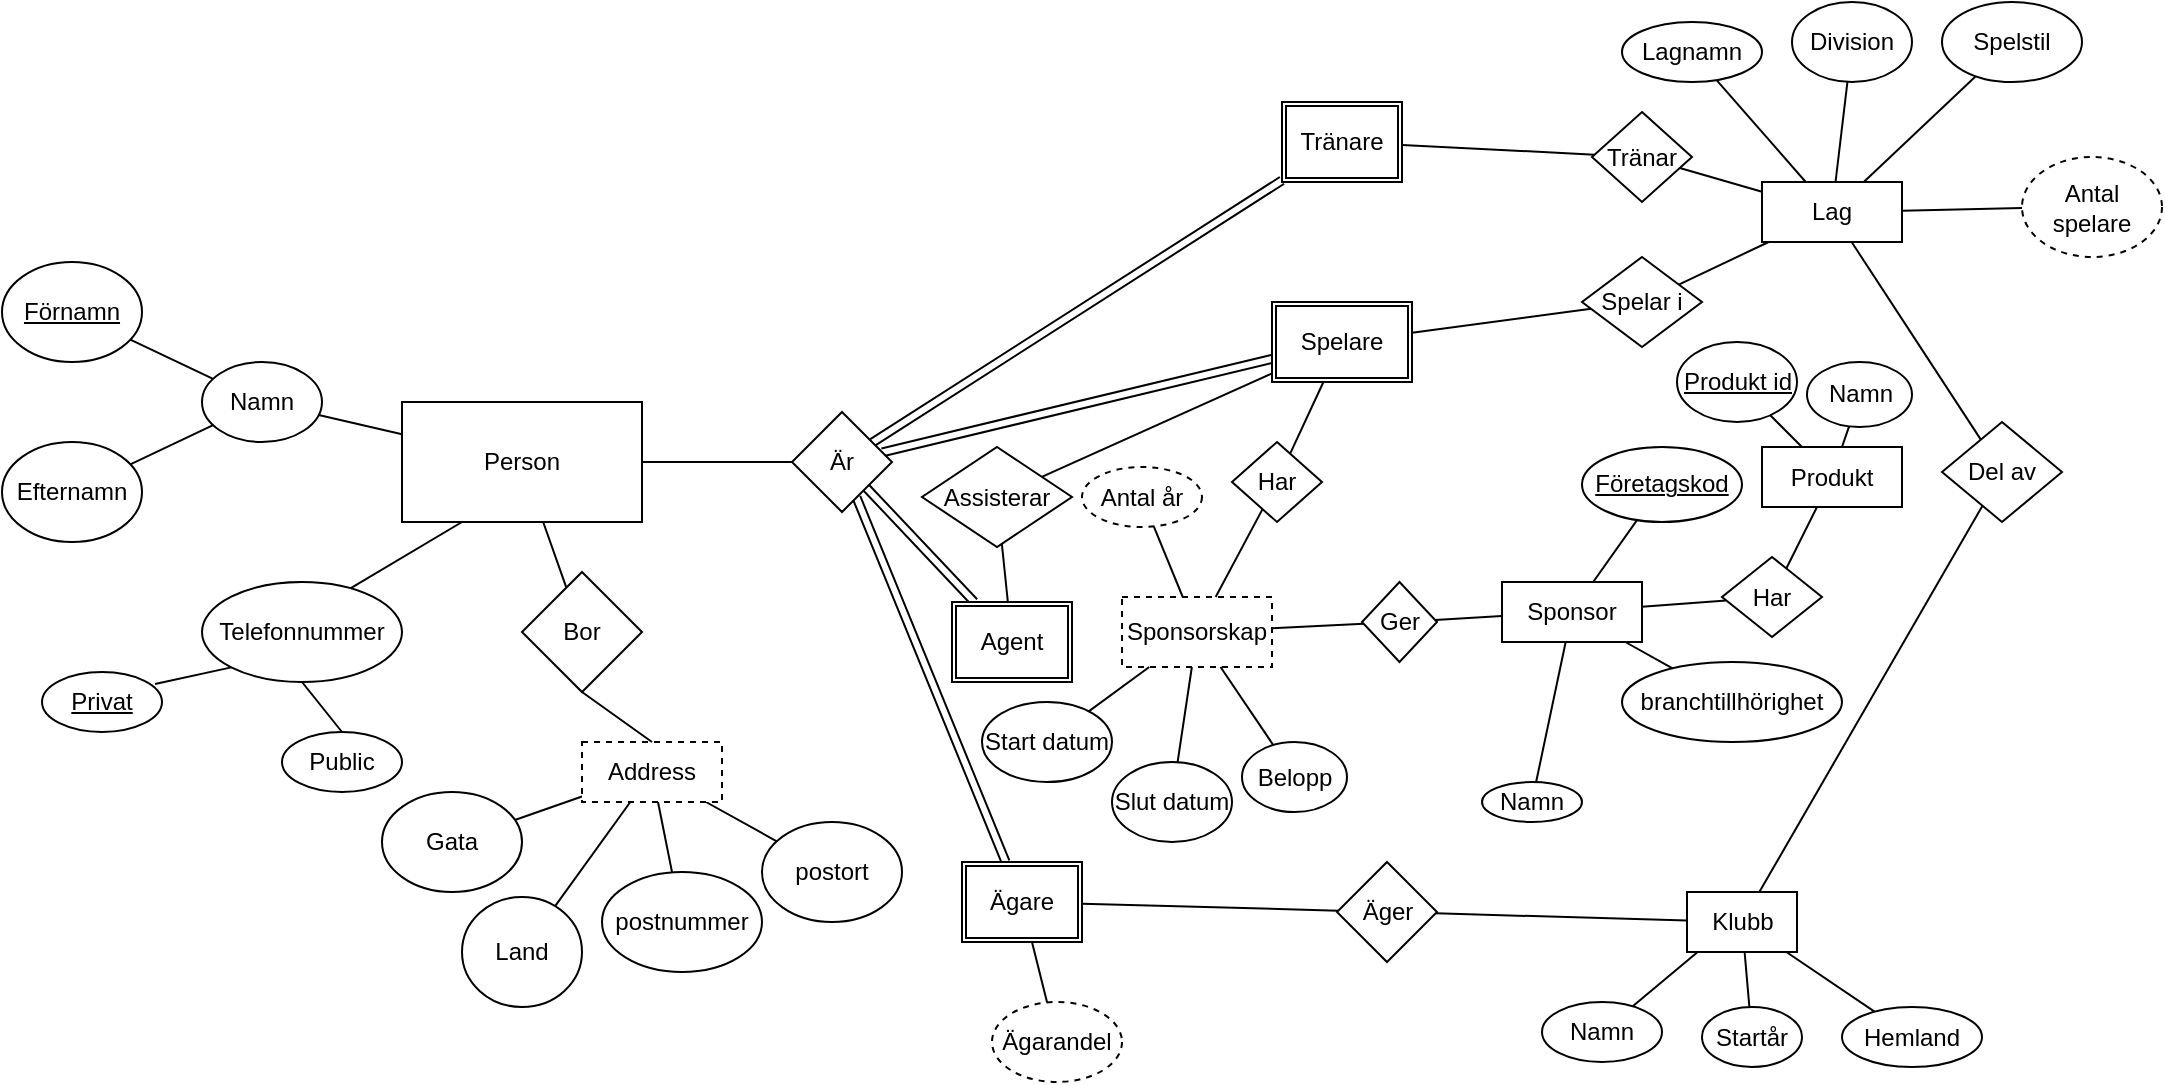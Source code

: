<mxfile version="14.2.9" type="github">
  <diagram id="R2lEEEUBdFMjLlhIrx00" name="Page-1">
    <mxGraphModel dx="981" dy="556" grid="1" gridSize="10" guides="1" tooltips="1" connect="1" arrows="1" fold="1" page="1" pageScale="1" pageWidth="850" pageHeight="1100" math="0" shadow="0" extFonts="Permanent Marker^https://fonts.googleapis.com/css?family=Permanent+Marker">
      <root>
        <mxCell id="0" />
        <mxCell id="1" parent="0" />
        <mxCell id="Y-o8OTaq_7tzzy2GkSMv-12" style="orthogonalLoop=1;jettySize=auto;html=1;rounded=0;endArrow=none;endFill=0;" edge="1" parent="1" source="Y-o8OTaq_7tzzy2GkSMv-2" target="Y-o8OTaq_7tzzy2GkSMv-11">
          <mxGeometry relative="1" as="geometry" />
        </mxCell>
        <mxCell id="Y-o8OTaq_7tzzy2GkSMv-22" style="edgeStyle=none;rounded=0;orthogonalLoop=1;jettySize=auto;html=1;endArrow=none;endFill=0;strokeColor=#000000;" edge="1" parent="1" source="Y-o8OTaq_7tzzy2GkSMv-2" target="Y-o8OTaq_7tzzy2GkSMv-20">
          <mxGeometry relative="1" as="geometry">
            <mxPoint x="220" y="320" as="targetPoint" />
          </mxGeometry>
        </mxCell>
        <mxCell id="Y-o8OTaq_7tzzy2GkSMv-29" style="edgeStyle=none;rounded=0;orthogonalLoop=1;jettySize=auto;html=1;exitX=0.25;exitY=1;exitDx=0;exitDy=0;entryX=0.742;entryY=0.063;entryDx=0;entryDy=0;entryPerimeter=0;endArrow=none;endFill=0;strokeColor=#000000;" edge="1" parent="1" source="Y-o8OTaq_7tzzy2GkSMv-2" target="Y-o8OTaq_7tzzy2GkSMv-26">
          <mxGeometry relative="1" as="geometry" />
        </mxCell>
        <mxCell id="Y-o8OTaq_7tzzy2GkSMv-43" style="edgeStyle=none;rounded=0;orthogonalLoop=1;jettySize=auto;html=1;endArrow=none;endFill=0;strokeColor=#000000;" edge="1" parent="1" source="Y-o8OTaq_7tzzy2GkSMv-2" target="Y-o8OTaq_7tzzy2GkSMv-42">
          <mxGeometry relative="1" as="geometry" />
        </mxCell>
        <mxCell id="Y-o8OTaq_7tzzy2GkSMv-2" value="Person" style="rounded=0;whiteSpace=wrap;html=1;" vertex="1" parent="1">
          <mxGeometry x="230" y="370" width="120" height="60" as="geometry" />
        </mxCell>
        <mxCell id="Y-o8OTaq_7tzzy2GkSMv-13" style="edgeStyle=none;rounded=0;orthogonalLoop=1;jettySize=auto;html=1;endArrow=none;endFill=0;strokeColor=#000000;shape=link;" edge="1" parent="1" source="Y-o8OTaq_7tzzy2GkSMv-11" target="Y-o8OTaq_7tzzy2GkSMv-47">
          <mxGeometry relative="1" as="geometry">
            <mxPoint x="600" y="275" as="targetPoint" />
            <mxPoint x="500" y="350" as="sourcePoint" />
          </mxGeometry>
        </mxCell>
        <mxCell id="Y-o8OTaq_7tzzy2GkSMv-14" style="edgeStyle=none;rounded=0;orthogonalLoop=1;jettySize=auto;html=1;endArrow=none;endFill=0;strokeColor=#000000;shape=link;" edge="1" parent="1" source="Y-o8OTaq_7tzzy2GkSMv-11" target="Y-o8OTaq_7tzzy2GkSMv-50">
          <mxGeometry relative="1" as="geometry">
            <mxPoint x="660" y="360" as="targetPoint" />
          </mxGeometry>
        </mxCell>
        <mxCell id="Y-o8OTaq_7tzzy2GkSMv-16" style="edgeStyle=none;rounded=0;orthogonalLoop=1;jettySize=auto;html=1;endArrow=none;endFill=0;strokeColor=#000000;shape=link;" edge="1" parent="1" source="Y-o8OTaq_7tzzy2GkSMv-11" target="Y-o8OTaq_7tzzy2GkSMv-51">
          <mxGeometry relative="1" as="geometry">
            <mxPoint x="640" y="570" as="targetPoint" />
          </mxGeometry>
        </mxCell>
        <mxCell id="Y-o8OTaq_7tzzy2GkSMv-17" style="edgeStyle=none;rounded=0;orthogonalLoop=1;jettySize=auto;html=1;endArrow=none;endFill=0;strokeColor=#000000;shape=link;" edge="1" parent="1" source="Y-o8OTaq_7tzzy2GkSMv-11" target="Y-o8OTaq_7tzzy2GkSMv-48">
          <mxGeometry relative="1" as="geometry">
            <mxPoint x="560" y="390" as="sourcePoint" />
            <mxPoint x="640" y="445" as="targetPoint" />
          </mxGeometry>
        </mxCell>
        <mxCell id="Y-o8OTaq_7tzzy2GkSMv-11" value="Är" style="rhombus;whiteSpace=wrap;html=1;strokeColor=#000000;" vertex="1" parent="1">
          <mxGeometry x="425" y="375" width="50" height="50" as="geometry" />
        </mxCell>
        <mxCell id="Y-o8OTaq_7tzzy2GkSMv-38" style="edgeStyle=none;rounded=0;orthogonalLoop=1;jettySize=auto;html=1;endArrow=none;endFill=0;strokeColor=#000000;" edge="1" parent="1" source="Y-o8OTaq_7tzzy2GkSMv-18" target="Y-o8OTaq_7tzzy2GkSMv-34">
          <mxGeometry relative="1" as="geometry" />
        </mxCell>
        <mxCell id="Y-o8OTaq_7tzzy2GkSMv-39" style="edgeStyle=none;rounded=0;orthogonalLoop=1;jettySize=auto;html=1;endArrow=none;endFill=0;strokeColor=#000000;" edge="1" parent="1" source="Y-o8OTaq_7tzzy2GkSMv-18" target="Y-o8OTaq_7tzzy2GkSMv-33">
          <mxGeometry relative="1" as="geometry">
            <mxPoint x="300" y="607" as="targetPoint" />
          </mxGeometry>
        </mxCell>
        <mxCell id="Y-o8OTaq_7tzzy2GkSMv-40" style="edgeStyle=none;rounded=0;orthogonalLoop=1;jettySize=auto;html=1;endArrow=none;endFill=0;strokeColor=#000000;" edge="1" parent="1" source="Y-o8OTaq_7tzzy2GkSMv-18" target="Y-o8OTaq_7tzzy2GkSMv-35">
          <mxGeometry relative="1" as="geometry" />
        </mxCell>
        <mxCell id="Y-o8OTaq_7tzzy2GkSMv-41" style="edgeStyle=none;rounded=0;orthogonalLoop=1;jettySize=auto;html=1;endArrow=none;endFill=0;strokeColor=#000000;" edge="1" parent="1" source="Y-o8OTaq_7tzzy2GkSMv-18" target="Y-o8OTaq_7tzzy2GkSMv-36">
          <mxGeometry relative="1" as="geometry" />
        </mxCell>
        <mxCell id="Y-o8OTaq_7tzzy2GkSMv-18" value="Address" style="rounded=0;whiteSpace=wrap;html=1;strokeColor=#000000;dashed=1;" vertex="1" parent="1">
          <mxGeometry x="320" y="540" width="70" height="30" as="geometry" />
        </mxCell>
        <mxCell id="Y-o8OTaq_7tzzy2GkSMv-23" style="edgeStyle=none;rounded=0;orthogonalLoop=1;jettySize=auto;html=1;endArrow=none;endFill=0;strokeColor=#000000;" edge="1" parent="1" source="Y-o8OTaq_7tzzy2GkSMv-20" target="Y-o8OTaq_7tzzy2GkSMv-21">
          <mxGeometry relative="1" as="geometry">
            <mxPoint x="122" y="300" as="sourcePoint" />
            <mxPoint x="130" y="290" as="targetPoint" />
          </mxGeometry>
        </mxCell>
        <mxCell id="Y-o8OTaq_7tzzy2GkSMv-25" style="edgeStyle=none;rounded=0;orthogonalLoop=1;jettySize=auto;html=1;endArrow=none;endFill=0;strokeColor=#000000;" edge="1" parent="1" source="Y-o8OTaq_7tzzy2GkSMv-20" target="Y-o8OTaq_7tzzy2GkSMv-24">
          <mxGeometry relative="1" as="geometry">
            <mxPoint x="129" y="440" as="sourcePoint" />
            <mxPoint x="129" y="440" as="targetPoint" />
          </mxGeometry>
        </mxCell>
        <mxCell id="Y-o8OTaq_7tzzy2GkSMv-20" value="Namn" style="ellipse;whiteSpace=wrap;html=1;strokeColor=#000000;" vertex="1" parent="1">
          <mxGeometry x="130" y="350" width="60" height="40" as="geometry" />
        </mxCell>
        <mxCell id="Y-o8OTaq_7tzzy2GkSMv-21" value="&lt;u&gt;Förnamn&lt;/u&gt;" style="ellipse;whiteSpace=wrap;html=1;strokeColor=#000000;" vertex="1" parent="1">
          <mxGeometry x="30" y="300" width="70" height="50" as="geometry" />
        </mxCell>
        <mxCell id="Y-o8OTaq_7tzzy2GkSMv-24" value="Efternamn" style="ellipse;whiteSpace=wrap;html=1;strokeColor=#000000;" vertex="1" parent="1">
          <mxGeometry x="30" y="390" width="70" height="50" as="geometry" />
        </mxCell>
        <mxCell id="Y-o8OTaq_7tzzy2GkSMv-30" style="edgeStyle=none;rounded=0;orthogonalLoop=1;jettySize=auto;html=1;exitX=0;exitY=1;exitDx=0;exitDy=0;entryX=0.942;entryY=0.2;entryDx=0;entryDy=0;entryPerimeter=0;endArrow=none;endFill=0;strokeColor=#000000;" edge="1" parent="1" source="Y-o8OTaq_7tzzy2GkSMv-26" target="Y-o8OTaq_7tzzy2GkSMv-27">
          <mxGeometry relative="1" as="geometry" />
        </mxCell>
        <mxCell id="Y-o8OTaq_7tzzy2GkSMv-31" style="edgeStyle=none;rounded=0;orthogonalLoop=1;jettySize=auto;html=1;exitX=0.5;exitY=1;exitDx=0;exitDy=0;entryX=0.5;entryY=0;entryDx=0;entryDy=0;endArrow=none;endFill=0;strokeColor=#000000;" edge="1" parent="1" source="Y-o8OTaq_7tzzy2GkSMv-26" target="Y-o8OTaq_7tzzy2GkSMv-28">
          <mxGeometry relative="1" as="geometry" />
        </mxCell>
        <mxCell id="Y-o8OTaq_7tzzy2GkSMv-26" value="Telefonnummer" style="ellipse;whiteSpace=wrap;html=1;strokeColor=#000000;" vertex="1" parent="1">
          <mxGeometry x="130" y="460" width="100" height="50" as="geometry" />
        </mxCell>
        <mxCell id="Y-o8OTaq_7tzzy2GkSMv-27" value="&lt;u&gt;Privat&lt;/u&gt;" style="ellipse;whiteSpace=wrap;html=1;strokeColor=#000000;" vertex="1" parent="1">
          <mxGeometry x="50" y="505" width="60" height="30" as="geometry" />
        </mxCell>
        <mxCell id="Y-o8OTaq_7tzzy2GkSMv-28" value="Public" style="ellipse;whiteSpace=wrap;html=1;strokeColor=#000000;" vertex="1" parent="1">
          <mxGeometry x="170" y="535" width="60" height="30" as="geometry" />
        </mxCell>
        <mxCell id="Y-o8OTaq_7tzzy2GkSMv-33" value="Land" style="ellipse;whiteSpace=wrap;html=1;strokeColor=#000000;" vertex="1" parent="1">
          <mxGeometry x="260" y="617.5" width="60" height="55" as="geometry" />
        </mxCell>
        <mxCell id="Y-o8OTaq_7tzzy2GkSMv-34" value="Gata" style="ellipse;whiteSpace=wrap;html=1;strokeColor=#000000;" vertex="1" parent="1">
          <mxGeometry x="220" y="565" width="70" height="50" as="geometry" />
        </mxCell>
        <mxCell id="Y-o8OTaq_7tzzy2GkSMv-35" value="postnummer" style="ellipse;whiteSpace=wrap;html=1;strokeColor=#000000;" vertex="1" parent="1">
          <mxGeometry x="330" y="605" width="80" height="50" as="geometry" />
        </mxCell>
        <mxCell id="Y-o8OTaq_7tzzy2GkSMv-36" value="postort" style="ellipse;whiteSpace=wrap;html=1;strokeColor=#000000;" vertex="1" parent="1">
          <mxGeometry x="410" y="580" width="70" height="50" as="geometry" />
        </mxCell>
        <mxCell id="Y-o8OTaq_7tzzy2GkSMv-44" style="edgeStyle=none;rounded=0;orthogonalLoop=1;jettySize=auto;html=1;exitX=0.5;exitY=1;exitDx=0;exitDy=0;entryX=0.5;entryY=0;entryDx=0;entryDy=0;endArrow=none;endFill=0;strokeColor=#000000;" edge="1" parent="1" source="Y-o8OTaq_7tzzy2GkSMv-42" target="Y-o8OTaq_7tzzy2GkSMv-18">
          <mxGeometry relative="1" as="geometry" />
        </mxCell>
        <mxCell id="Y-o8OTaq_7tzzy2GkSMv-42" value="Bor" style="rhombus;whiteSpace=wrap;html=1;strokeColor=#000000;" vertex="1" parent="1">
          <mxGeometry x="290" y="455" width="60" height="60" as="geometry" />
        </mxCell>
        <mxCell id="Y-o8OTaq_7tzzy2GkSMv-46" style="edgeStyle=none;rounded=0;orthogonalLoop=1;jettySize=auto;html=1;exitX=1;exitY=0;exitDx=0;exitDy=0;endArrow=none;endFill=0;strokeColor=#000000;" edge="1" parent="1">
          <mxGeometry relative="1" as="geometry">
            <mxPoint x="930" y="290" as="sourcePoint" />
            <mxPoint x="930" y="290" as="targetPoint" />
          </mxGeometry>
        </mxCell>
        <mxCell id="Y-o8OTaq_7tzzy2GkSMv-76" style="edgeStyle=none;rounded=0;orthogonalLoop=1;jettySize=auto;html=1;endArrow=none;endFill=0;strokeColor=#000000;" edge="1" parent="1" source="Y-o8OTaq_7tzzy2GkSMv-47" target="Y-o8OTaq_7tzzy2GkSMv-73">
          <mxGeometry relative="1" as="geometry" />
        </mxCell>
        <mxCell id="Y-o8OTaq_7tzzy2GkSMv-47" value="Ägare" style="shape=ext;double=1;rounded=0;whiteSpace=wrap;html=1;strokeColor=#000000;" vertex="1" parent="1">
          <mxGeometry x="510" y="600" width="60" height="40" as="geometry" />
        </mxCell>
        <mxCell id="Y-o8OTaq_7tzzy2GkSMv-48" value="Tränare" style="shape=ext;double=1;rounded=0;whiteSpace=wrap;html=1;strokeColor=#000000;" vertex="1" parent="1">
          <mxGeometry x="670" y="220" width="60" height="40" as="geometry" />
        </mxCell>
        <mxCell id="Y-o8OTaq_7tzzy2GkSMv-50" value="Agent" style="shape=ext;double=1;rounded=0;whiteSpace=wrap;html=1;strokeColor=#000000;" vertex="1" parent="1">
          <mxGeometry x="505" y="470" width="60" height="40" as="geometry" />
        </mxCell>
        <mxCell id="Y-o8OTaq_7tzzy2GkSMv-79" style="edgeStyle=none;rounded=0;orthogonalLoop=1;jettySize=auto;html=1;endArrow=none;endFill=0;strokeColor=#000000;" edge="1" parent="1" source="Y-o8OTaq_7tzzy2GkSMv-51" target="Y-o8OTaq_7tzzy2GkSMv-78">
          <mxGeometry relative="1" as="geometry" />
        </mxCell>
        <mxCell id="Y-o8OTaq_7tzzy2GkSMv-51" value="Spelare" style="shape=ext;double=1;rounded=0;whiteSpace=wrap;html=1;strokeColor=#000000;" vertex="1" parent="1">
          <mxGeometry x="665" y="320" width="70" height="40" as="geometry" />
        </mxCell>
        <mxCell id="Y-o8OTaq_7tzzy2GkSMv-66" style="edgeStyle=none;rounded=0;orthogonalLoop=1;jettySize=auto;html=1;endArrow=none;endFill=0;strokeColor=#000000;" edge="1" parent="1" source="Y-o8OTaq_7tzzy2GkSMv-52" target="Y-o8OTaq_7tzzy2GkSMv-55">
          <mxGeometry relative="1" as="geometry" />
        </mxCell>
        <mxCell id="Y-o8OTaq_7tzzy2GkSMv-67" style="edgeStyle=none;rounded=0;orthogonalLoop=1;jettySize=auto;html=1;endArrow=none;endFill=0;strokeColor=#000000;" edge="1" parent="1" source="Y-o8OTaq_7tzzy2GkSMv-52" target="Y-o8OTaq_7tzzy2GkSMv-56">
          <mxGeometry relative="1" as="geometry" />
        </mxCell>
        <mxCell id="Y-o8OTaq_7tzzy2GkSMv-52" value="Lag" style="rounded=0;whiteSpace=wrap;html=1;strokeColor=#000000;" vertex="1" parent="1">
          <mxGeometry x="910" y="260" width="70" height="30" as="geometry" />
        </mxCell>
        <mxCell id="Y-o8OTaq_7tzzy2GkSMv-62" style="edgeStyle=none;rounded=0;orthogonalLoop=1;jettySize=auto;html=1;endArrow=none;endFill=0;strokeColor=#000000;" edge="1" parent="1" source="Y-o8OTaq_7tzzy2GkSMv-53" target="Y-o8OTaq_7tzzy2GkSMv-60">
          <mxGeometry relative="1" as="geometry" />
        </mxCell>
        <mxCell id="Y-o8OTaq_7tzzy2GkSMv-63" style="edgeStyle=none;rounded=0;orthogonalLoop=1;jettySize=auto;html=1;endArrow=none;endFill=0;strokeColor=#000000;" edge="1" parent="1" source="Y-o8OTaq_7tzzy2GkSMv-53" target="Y-o8OTaq_7tzzy2GkSMv-59">
          <mxGeometry relative="1" as="geometry" />
        </mxCell>
        <mxCell id="Y-o8OTaq_7tzzy2GkSMv-64" style="edgeStyle=none;rounded=0;orthogonalLoop=1;jettySize=auto;html=1;exitX=0.75;exitY=0;exitDx=0;exitDy=0;endArrow=none;endFill=0;strokeColor=#000000;" edge="1" parent="1" source="Y-o8OTaq_7tzzy2GkSMv-53" target="Y-o8OTaq_7tzzy2GkSMv-58">
          <mxGeometry relative="1" as="geometry" />
        </mxCell>
        <mxCell id="Y-o8OTaq_7tzzy2GkSMv-77" value="" style="edgeStyle=none;rounded=0;orthogonalLoop=1;jettySize=auto;html=1;endArrow=none;endFill=0;strokeColor=#000000;" edge="1" parent="1" source="Y-o8OTaq_7tzzy2GkSMv-53" target="Y-o8OTaq_7tzzy2GkSMv-73">
          <mxGeometry relative="1" as="geometry" />
        </mxCell>
        <mxCell id="Y-o8OTaq_7tzzy2GkSMv-53" value="Klubb" style="rounded=0;whiteSpace=wrap;html=1;strokeColor=#000000;" vertex="1" parent="1">
          <mxGeometry x="872.5" y="615" width="55" height="30" as="geometry" />
        </mxCell>
        <mxCell id="Y-o8OTaq_7tzzy2GkSMv-55" value="Lagnamn" style="ellipse;whiteSpace=wrap;html=1;strokeColor=#000000;" vertex="1" parent="1">
          <mxGeometry x="840" y="180" width="70" height="30" as="geometry" />
        </mxCell>
        <mxCell id="Y-o8OTaq_7tzzy2GkSMv-56" value="Spelstil" style="ellipse;whiteSpace=wrap;html=1;strokeColor=#000000;" vertex="1" parent="1">
          <mxGeometry x="1000" y="170" width="70" height="40" as="geometry" />
        </mxCell>
        <mxCell id="Y-o8OTaq_7tzzy2GkSMv-58" value="Namn" style="ellipse;whiteSpace=wrap;html=1;strokeColor=#000000;" vertex="1" parent="1">
          <mxGeometry x="800" y="670" width="60" height="30" as="geometry" />
        </mxCell>
        <mxCell id="Y-o8OTaq_7tzzy2GkSMv-59" value="Startår" style="ellipse;whiteSpace=wrap;html=1;strokeColor=#000000;" vertex="1" parent="1">
          <mxGeometry x="880" y="672.5" width="50" height="30" as="geometry" />
        </mxCell>
        <mxCell id="Y-o8OTaq_7tzzy2GkSMv-60" value="Hemland" style="ellipse;whiteSpace=wrap;html=1;strokeColor=#000000;" vertex="1" parent="1">
          <mxGeometry x="950" y="672.5" width="70" height="30" as="geometry" />
        </mxCell>
        <mxCell id="Y-o8OTaq_7tzzy2GkSMv-69" style="edgeStyle=none;rounded=0;orthogonalLoop=1;jettySize=auto;html=1;endArrow=none;endFill=0;strokeColor=#000000;" edge="1" parent="1" source="Y-o8OTaq_7tzzy2GkSMv-68" target="Y-o8OTaq_7tzzy2GkSMv-52">
          <mxGeometry relative="1" as="geometry" />
        </mxCell>
        <mxCell id="Y-o8OTaq_7tzzy2GkSMv-68" value="Division" style="ellipse;whiteSpace=wrap;html=1;strokeColor=#000000;" vertex="1" parent="1">
          <mxGeometry x="925" y="170" width="60" height="40" as="geometry" />
        </mxCell>
        <mxCell id="Y-o8OTaq_7tzzy2GkSMv-72" style="edgeStyle=none;rounded=0;orthogonalLoop=1;jettySize=auto;html=1;endArrow=none;endFill=0;strokeColor=#000000;" edge="1" parent="1" source="Y-o8OTaq_7tzzy2GkSMv-71" target="Y-o8OTaq_7tzzy2GkSMv-52">
          <mxGeometry relative="1" as="geometry" />
        </mxCell>
        <mxCell id="Y-o8OTaq_7tzzy2GkSMv-71" value="Antal spelare" style="ellipse;whiteSpace=wrap;html=1;strokeColor=#000000;dashed=1;" vertex="1" parent="1">
          <mxGeometry x="1040" y="247.5" width="70" height="50" as="geometry" />
        </mxCell>
        <mxCell id="Y-o8OTaq_7tzzy2GkSMv-73" value="Äger" style="rhombus;whiteSpace=wrap;html=1;strokeColor=#000000;" vertex="1" parent="1">
          <mxGeometry x="697.5" y="600" width="50" height="50" as="geometry" />
        </mxCell>
        <mxCell id="Y-o8OTaq_7tzzy2GkSMv-75" style="edgeStyle=none;rounded=0;orthogonalLoop=1;jettySize=auto;html=1;endArrow=none;endFill=0;strokeColor=#000000;" edge="1" parent="1" source="Y-o8OTaq_7tzzy2GkSMv-74" target="Y-o8OTaq_7tzzy2GkSMv-47">
          <mxGeometry relative="1" as="geometry" />
        </mxCell>
        <mxCell id="Y-o8OTaq_7tzzy2GkSMv-74" value="Ägarandel" style="ellipse;whiteSpace=wrap;html=1;dashed=1;strokeColor=#000000;" vertex="1" parent="1">
          <mxGeometry x="525" y="670" width="65" height="40" as="geometry" />
        </mxCell>
        <mxCell id="Y-o8OTaq_7tzzy2GkSMv-80" style="edgeStyle=none;rounded=0;orthogonalLoop=1;jettySize=auto;html=1;endArrow=none;endFill=0;strokeColor=#000000;" edge="1" parent="1" source="Y-o8OTaq_7tzzy2GkSMv-78" target="Y-o8OTaq_7tzzy2GkSMv-50">
          <mxGeometry relative="1" as="geometry" />
        </mxCell>
        <mxCell id="Y-o8OTaq_7tzzy2GkSMv-78" value="Assisterar" style="rhombus;whiteSpace=wrap;html=1;strokeColor=#000000;" vertex="1" parent="1">
          <mxGeometry x="490" y="392.5" width="75" height="50" as="geometry" />
        </mxCell>
        <mxCell id="Y-o8OTaq_7tzzy2GkSMv-85" style="edgeStyle=none;rounded=0;orthogonalLoop=1;jettySize=auto;html=1;endArrow=none;endFill=0;strokeColor=#000000;" edge="1" parent="1" source="Y-o8OTaq_7tzzy2GkSMv-81" target="Y-o8OTaq_7tzzy2GkSMv-52">
          <mxGeometry relative="1" as="geometry" />
        </mxCell>
        <mxCell id="Y-o8OTaq_7tzzy2GkSMv-86" style="edgeStyle=none;rounded=0;orthogonalLoop=1;jettySize=auto;html=1;endArrow=none;endFill=0;strokeColor=#000000;" edge="1" parent="1" source="Y-o8OTaq_7tzzy2GkSMv-81" target="Y-o8OTaq_7tzzy2GkSMv-48">
          <mxGeometry relative="1" as="geometry" />
        </mxCell>
        <mxCell id="Y-o8OTaq_7tzzy2GkSMv-81" value="Tränar" style="rhombus;whiteSpace=wrap;html=1;strokeColor=#000000;" vertex="1" parent="1">
          <mxGeometry x="825" y="225" width="50" height="45" as="geometry" />
        </mxCell>
        <mxCell id="Y-o8OTaq_7tzzy2GkSMv-83" style="edgeStyle=none;rounded=0;orthogonalLoop=1;jettySize=auto;html=1;endArrow=none;endFill=0;strokeColor=#000000;" edge="1" parent="1" source="Y-o8OTaq_7tzzy2GkSMv-82" target="Y-o8OTaq_7tzzy2GkSMv-51">
          <mxGeometry relative="1" as="geometry" />
        </mxCell>
        <mxCell id="Y-o8OTaq_7tzzy2GkSMv-84" style="edgeStyle=none;rounded=0;orthogonalLoop=1;jettySize=auto;html=1;endArrow=none;endFill=0;strokeColor=#000000;" edge="1" parent="1" source="Y-o8OTaq_7tzzy2GkSMv-82" target="Y-o8OTaq_7tzzy2GkSMv-52">
          <mxGeometry relative="1" as="geometry" />
        </mxCell>
        <mxCell id="Y-o8OTaq_7tzzy2GkSMv-82" value="Spelar i" style="rhombus;whiteSpace=wrap;html=1;strokeColor=#000000;" vertex="1" parent="1">
          <mxGeometry x="820" y="297.5" width="60" height="45" as="geometry" />
        </mxCell>
        <mxCell id="Y-o8OTaq_7tzzy2GkSMv-87" value="Sponsor" style="rounded=0;whiteSpace=wrap;html=1;strokeColor=#000000;" vertex="1" parent="1">
          <mxGeometry x="780" y="460" width="70" height="30" as="geometry" />
        </mxCell>
        <mxCell id="Y-o8OTaq_7tzzy2GkSMv-89" style="edgeStyle=none;rounded=0;orthogonalLoop=1;jettySize=auto;html=1;endArrow=none;endFill=0;strokeColor=#000000;" edge="1" parent="1" source="Y-o8OTaq_7tzzy2GkSMv-88" target="Y-o8OTaq_7tzzy2GkSMv-87">
          <mxGeometry relative="1" as="geometry" />
        </mxCell>
        <mxCell id="Y-o8OTaq_7tzzy2GkSMv-88" value="&lt;u&gt;Företagskod&lt;/u&gt;" style="ellipse;whiteSpace=wrap;html=1;strokeColor=#000000;" vertex="1" parent="1">
          <mxGeometry x="820" y="392.5" width="80" height="37.5" as="geometry" />
        </mxCell>
        <mxCell id="Y-o8OTaq_7tzzy2GkSMv-90" value="Produkt" style="rounded=0;whiteSpace=wrap;html=1;strokeColor=#000000;" vertex="1" parent="1">
          <mxGeometry x="910" y="392.5" width="70" height="30" as="geometry" />
        </mxCell>
        <mxCell id="Y-o8OTaq_7tzzy2GkSMv-93" style="edgeStyle=none;rounded=0;orthogonalLoop=1;jettySize=auto;html=1;endArrow=none;endFill=0;strokeColor=#000000;" edge="1" parent="1" source="Y-o8OTaq_7tzzy2GkSMv-91" target="Y-o8OTaq_7tzzy2GkSMv-87">
          <mxGeometry relative="1" as="geometry" />
        </mxCell>
        <mxCell id="Y-o8OTaq_7tzzy2GkSMv-91" value="branchtillhörighet" style="ellipse;whiteSpace=wrap;html=1;strokeColor=#000000;" vertex="1" parent="1">
          <mxGeometry x="840" y="500" width="110" height="40" as="geometry" />
        </mxCell>
        <mxCell id="Y-o8OTaq_7tzzy2GkSMv-94" style="edgeStyle=none;rounded=0;orthogonalLoop=1;jettySize=auto;html=1;endArrow=none;endFill=0;strokeColor=#000000;" edge="1" parent="1" source="Y-o8OTaq_7tzzy2GkSMv-92" target="Y-o8OTaq_7tzzy2GkSMv-87">
          <mxGeometry relative="1" as="geometry" />
        </mxCell>
        <mxCell id="Y-o8OTaq_7tzzy2GkSMv-92" value="Namn" style="ellipse;whiteSpace=wrap;html=1;strokeColor=#000000;" vertex="1" parent="1">
          <mxGeometry x="770" y="560" width="50" height="20" as="geometry" />
        </mxCell>
        <mxCell id="Y-o8OTaq_7tzzy2GkSMv-96" style="edgeStyle=none;rounded=0;orthogonalLoop=1;jettySize=auto;html=1;endArrow=none;endFill=0;strokeColor=#000000;" edge="1" parent="1" source="Y-o8OTaq_7tzzy2GkSMv-95" target="Y-o8OTaq_7tzzy2GkSMv-87">
          <mxGeometry relative="1" as="geometry" />
        </mxCell>
        <mxCell id="Y-o8OTaq_7tzzy2GkSMv-97" style="edgeStyle=none;rounded=0;orthogonalLoop=1;jettySize=auto;html=1;endArrow=none;endFill=0;strokeColor=#000000;" edge="1" parent="1" source="Y-o8OTaq_7tzzy2GkSMv-95" target="Y-o8OTaq_7tzzy2GkSMv-90">
          <mxGeometry relative="1" as="geometry" />
        </mxCell>
        <mxCell id="Y-o8OTaq_7tzzy2GkSMv-95" value="Har" style="rhombus;whiteSpace=wrap;html=1;strokeColor=#000000;" vertex="1" parent="1">
          <mxGeometry x="890" y="447.5" width="50" height="40" as="geometry" />
        </mxCell>
        <mxCell id="Y-o8OTaq_7tzzy2GkSMv-120" style="edgeStyle=none;rounded=0;orthogonalLoop=1;jettySize=auto;html=1;endArrow=none;endFill=0;strokeColor=#000000;" edge="1" parent="1" source="Y-o8OTaq_7tzzy2GkSMv-98" target="Y-o8OTaq_7tzzy2GkSMv-117">
          <mxGeometry relative="1" as="geometry" />
        </mxCell>
        <mxCell id="Y-o8OTaq_7tzzy2GkSMv-98" value="Sponsorskap" style="rounded=0;whiteSpace=wrap;html=1;strokeColor=#000000;dashed=1;" vertex="1" parent="1">
          <mxGeometry x="590" y="467.5" width="75" height="35" as="geometry" />
        </mxCell>
        <mxCell id="Y-o8OTaq_7tzzy2GkSMv-103" style="edgeStyle=none;rounded=0;orthogonalLoop=1;jettySize=auto;html=1;endArrow=none;endFill=0;strokeColor=#000000;" edge="1" parent="1" source="Y-o8OTaq_7tzzy2GkSMv-99" target="Y-o8OTaq_7tzzy2GkSMv-98">
          <mxGeometry relative="1" as="geometry" />
        </mxCell>
        <mxCell id="Y-o8OTaq_7tzzy2GkSMv-99" value="Start datum" style="ellipse;whiteSpace=wrap;html=1;strokeColor=#000000;" vertex="1" parent="1">
          <mxGeometry x="520" y="520" width="65" height="40" as="geometry" />
        </mxCell>
        <mxCell id="Y-o8OTaq_7tzzy2GkSMv-102" style="edgeStyle=none;rounded=0;orthogonalLoop=1;jettySize=auto;html=1;endArrow=none;endFill=0;strokeColor=#000000;" edge="1" parent="1" source="Y-o8OTaq_7tzzy2GkSMv-100" target="Y-o8OTaq_7tzzy2GkSMv-98">
          <mxGeometry relative="1" as="geometry" />
        </mxCell>
        <mxCell id="Y-o8OTaq_7tzzy2GkSMv-100" value="Slut datum" style="ellipse;whiteSpace=wrap;html=1;strokeColor=#000000;" vertex="1" parent="1">
          <mxGeometry x="585" y="550" width="60" height="40" as="geometry" />
        </mxCell>
        <mxCell id="Y-o8OTaq_7tzzy2GkSMv-104" style="edgeStyle=none;rounded=0;orthogonalLoop=1;jettySize=auto;html=1;endArrow=none;endFill=0;strokeColor=#000000;" edge="1" parent="1" source="Y-o8OTaq_7tzzy2GkSMv-101" target="Y-o8OTaq_7tzzy2GkSMv-98">
          <mxGeometry relative="1" as="geometry" />
        </mxCell>
        <mxCell id="Y-o8OTaq_7tzzy2GkSMv-101" value="Antal år" style="ellipse;whiteSpace=wrap;html=1;strokeColor=#000000;dashed=1;" vertex="1" parent="1">
          <mxGeometry x="570" y="402.5" width="60" height="30" as="geometry" />
        </mxCell>
        <mxCell id="Y-o8OTaq_7tzzy2GkSMv-109" style="edgeStyle=none;rounded=0;orthogonalLoop=1;jettySize=auto;html=1;endArrow=none;endFill=0;strokeColor=#000000;" edge="1" parent="1" source="Y-o8OTaq_7tzzy2GkSMv-108" target="Y-o8OTaq_7tzzy2GkSMv-52">
          <mxGeometry relative="1" as="geometry" />
        </mxCell>
        <mxCell id="Y-o8OTaq_7tzzy2GkSMv-110" style="edgeStyle=none;rounded=0;orthogonalLoop=1;jettySize=auto;html=1;endArrow=none;endFill=0;strokeColor=#000000;" edge="1" parent="1" source="Y-o8OTaq_7tzzy2GkSMv-108" target="Y-o8OTaq_7tzzy2GkSMv-53">
          <mxGeometry relative="1" as="geometry" />
        </mxCell>
        <mxCell id="Y-o8OTaq_7tzzy2GkSMv-108" value="Del av" style="rhombus;whiteSpace=wrap;html=1;strokeColor=#000000;" vertex="1" parent="1">
          <mxGeometry x="1000" y="380" width="60" height="50" as="geometry" />
        </mxCell>
        <mxCell id="Y-o8OTaq_7tzzy2GkSMv-118" style="edgeStyle=none;rounded=0;orthogonalLoop=1;jettySize=auto;html=1;endArrow=none;endFill=0;strokeColor=#000000;" edge="1" parent="1" source="Y-o8OTaq_7tzzy2GkSMv-116" target="Y-o8OTaq_7tzzy2GkSMv-51">
          <mxGeometry relative="1" as="geometry" />
        </mxCell>
        <mxCell id="Y-o8OTaq_7tzzy2GkSMv-119" style="edgeStyle=none;rounded=0;orthogonalLoop=1;jettySize=auto;html=1;endArrow=none;endFill=0;strokeColor=#000000;" edge="1" parent="1" source="Y-o8OTaq_7tzzy2GkSMv-116" target="Y-o8OTaq_7tzzy2GkSMv-98">
          <mxGeometry relative="1" as="geometry" />
        </mxCell>
        <mxCell id="Y-o8OTaq_7tzzy2GkSMv-116" value="Har" style="rhombus;whiteSpace=wrap;html=1;strokeColor=#000000;" vertex="1" parent="1">
          <mxGeometry x="645" y="390" width="45" height="40" as="geometry" />
        </mxCell>
        <mxCell id="Y-o8OTaq_7tzzy2GkSMv-121" style="edgeStyle=none;rounded=0;orthogonalLoop=1;jettySize=auto;html=1;endArrow=none;endFill=0;strokeColor=#000000;" edge="1" parent="1" source="Y-o8OTaq_7tzzy2GkSMv-117" target="Y-o8OTaq_7tzzy2GkSMv-87">
          <mxGeometry relative="1" as="geometry" />
        </mxCell>
        <mxCell id="Y-o8OTaq_7tzzy2GkSMv-117" value="Ger" style="rhombus;whiteSpace=wrap;html=1;strokeColor=#000000;" vertex="1" parent="1">
          <mxGeometry x="710" y="460" width="37.5" height="40" as="geometry" />
        </mxCell>
        <mxCell id="Y-o8OTaq_7tzzy2GkSMv-123" style="edgeStyle=none;rounded=0;orthogonalLoop=1;jettySize=auto;html=1;endArrow=none;endFill=0;strokeColor=#000000;" edge="1" parent="1" source="Y-o8OTaq_7tzzy2GkSMv-122" target="Y-o8OTaq_7tzzy2GkSMv-90">
          <mxGeometry relative="1" as="geometry" />
        </mxCell>
        <mxCell id="Y-o8OTaq_7tzzy2GkSMv-122" value="&lt;u&gt;Produkt id&lt;/u&gt;" style="ellipse;whiteSpace=wrap;html=1;strokeColor=#000000;" vertex="1" parent="1">
          <mxGeometry x="867.5" y="340" width="60" height="40" as="geometry" />
        </mxCell>
        <mxCell id="Y-o8OTaq_7tzzy2GkSMv-125" style="edgeStyle=none;rounded=0;orthogonalLoop=1;jettySize=auto;html=1;endArrow=none;endFill=0;strokeColor=#000000;" edge="1" parent="1" source="Y-o8OTaq_7tzzy2GkSMv-124" target="Y-o8OTaq_7tzzy2GkSMv-90">
          <mxGeometry relative="1" as="geometry" />
        </mxCell>
        <mxCell id="Y-o8OTaq_7tzzy2GkSMv-124" value="Namn" style="ellipse;whiteSpace=wrap;html=1;strokeColor=#000000;" vertex="1" parent="1">
          <mxGeometry x="932.5" y="350" width="52.5" height="32.5" as="geometry" />
        </mxCell>
        <mxCell id="Y-o8OTaq_7tzzy2GkSMv-128" style="edgeStyle=none;rounded=0;orthogonalLoop=1;jettySize=auto;html=1;endArrow=none;endFill=0;strokeColor=#000000;" edge="1" parent="1" source="Y-o8OTaq_7tzzy2GkSMv-127" target="Y-o8OTaq_7tzzy2GkSMv-98">
          <mxGeometry relative="1" as="geometry" />
        </mxCell>
        <mxCell id="Y-o8OTaq_7tzzy2GkSMv-127" value="Belopp" style="ellipse;whiteSpace=wrap;html=1;strokeColor=#000000;" vertex="1" parent="1">
          <mxGeometry x="650" y="540" width="52.5" height="35" as="geometry" />
        </mxCell>
      </root>
    </mxGraphModel>
  </diagram>
</mxfile>
